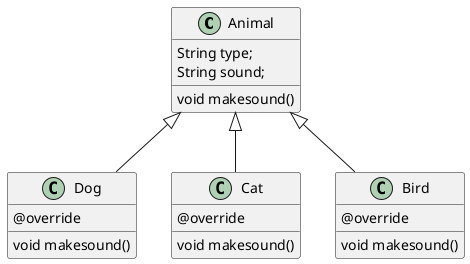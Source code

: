 @startuml
class Animal {
    String type;
    String sound;

void makesound()
}
class Dog extends Animal {
@override
void makesound()

}
class Cat extends Animal{
@override
void makesound()
}
class Bird extends Animal{
@override
void makesound()
}
@enduml